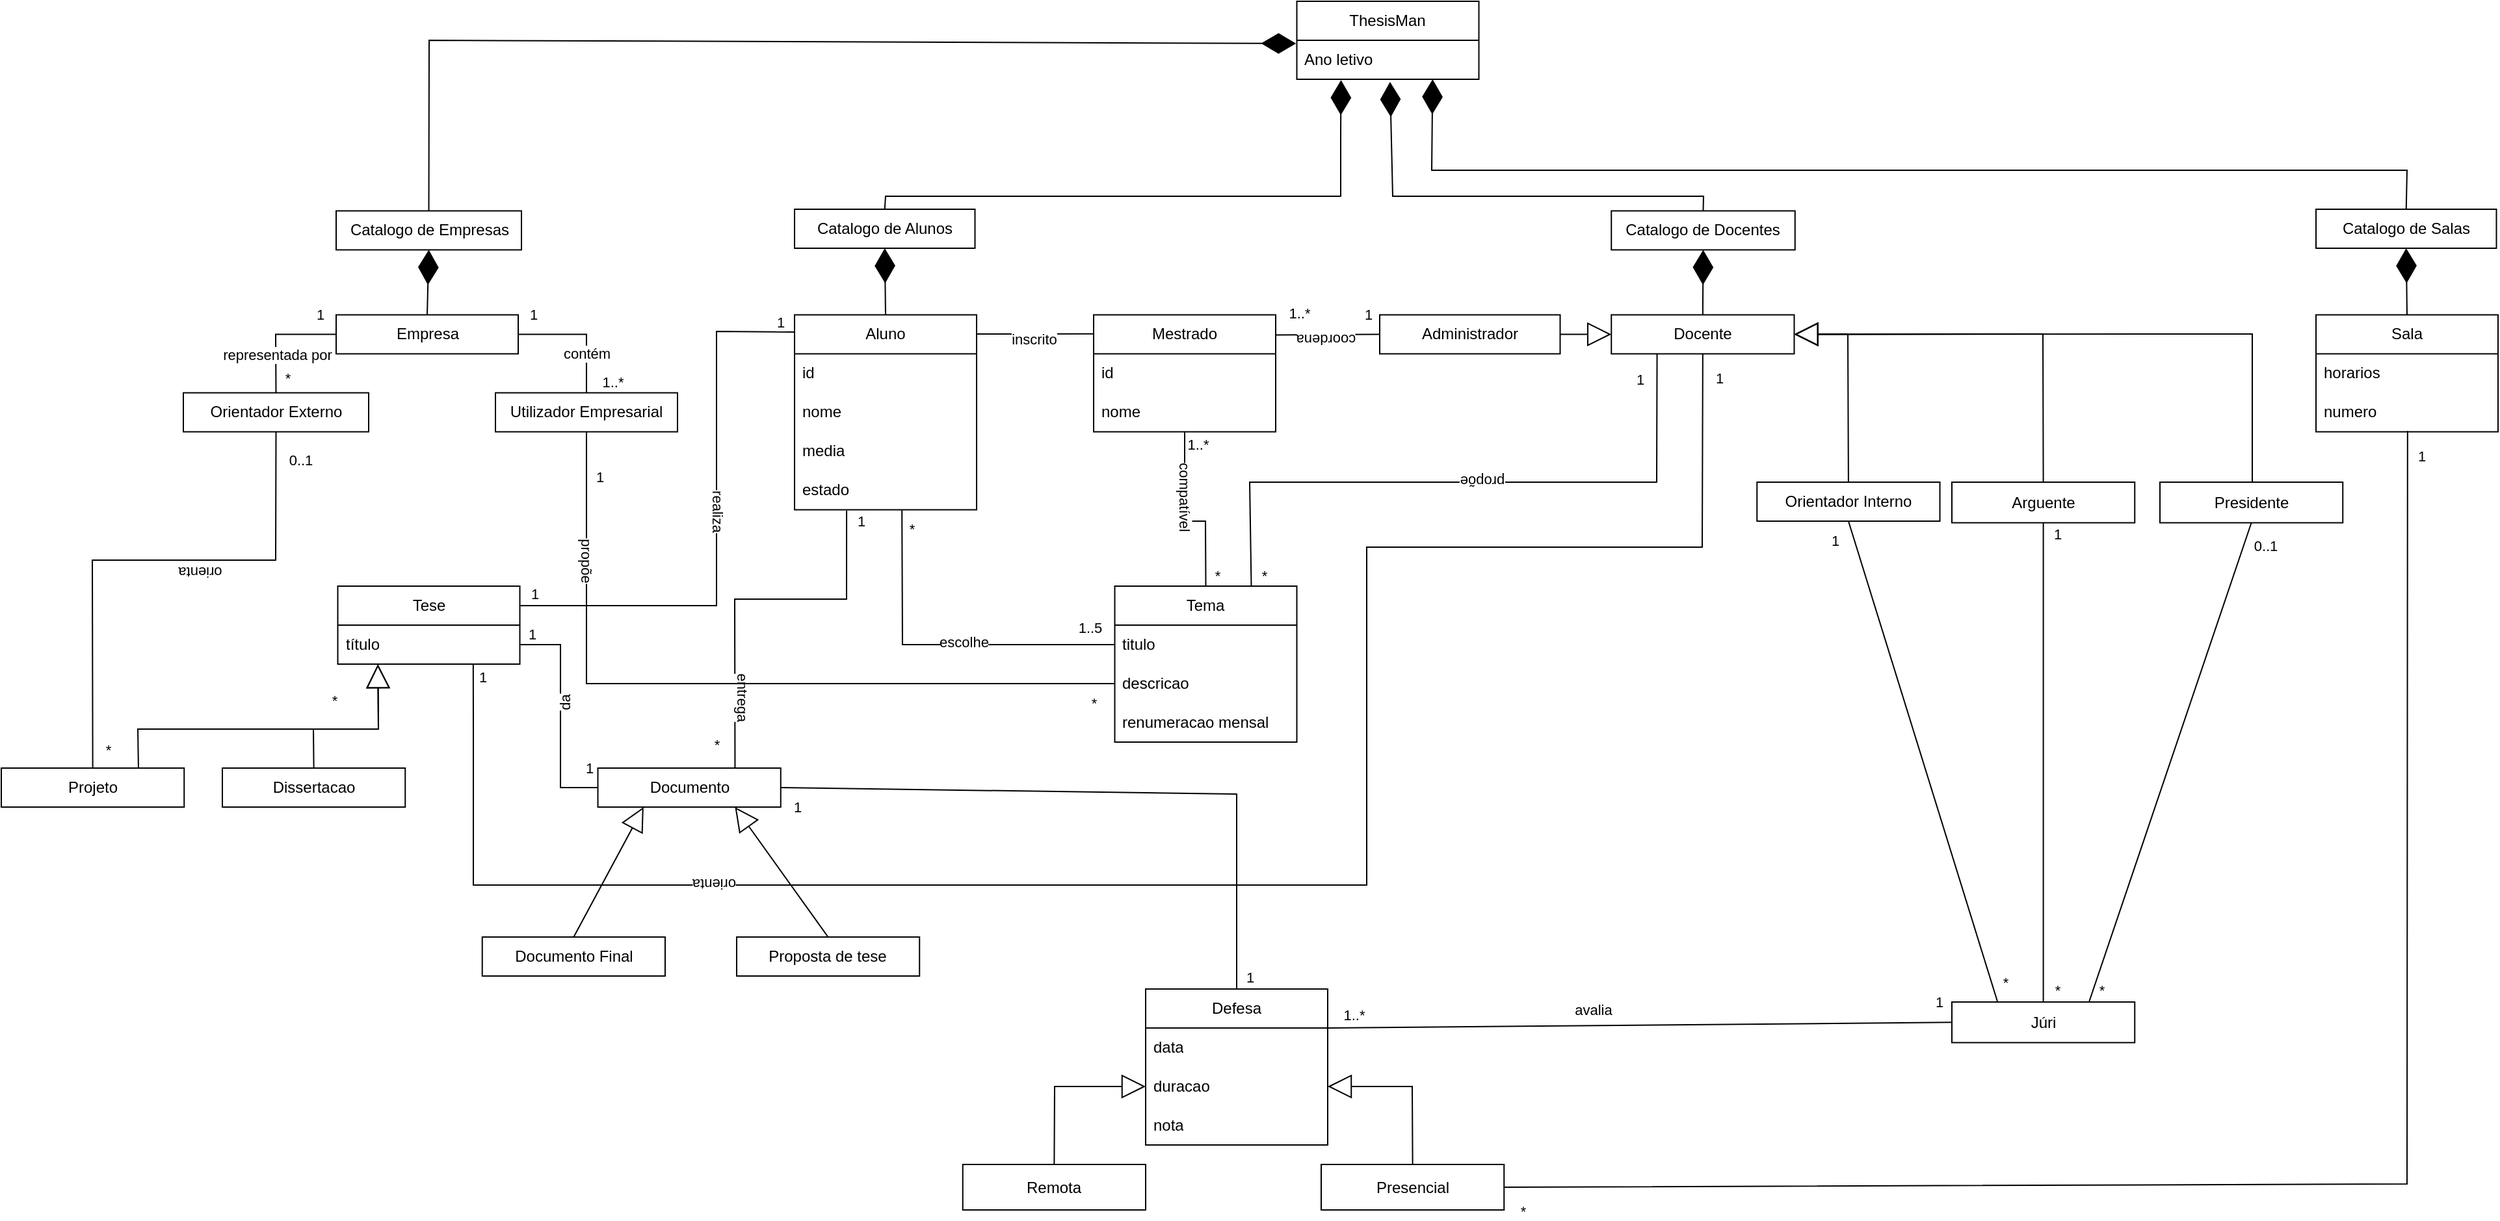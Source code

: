 <mxfile version="24.2.1" type="device">
  <diagram name="Page-1" id="X4RA0sWJOlGw3QUm6S05">
    <mxGraphModel dx="750" dy="1473" grid="1" gridSize="10" guides="1" tooltips="1" connect="1" arrows="1" fold="1" page="1" pageScale="1" pageWidth="850" pageHeight="1100" math="0" shadow="0">
      <root>
        <mxCell id="0" />
        <mxCell id="1" parent="0" />
        <mxCell id="aRIGUOi0fo8cgqzadP1p-1" value="ThesisMan" style="swimlane;fontStyle=0;childLayout=stackLayout;horizontal=1;startSize=30;horizontalStack=0;resizeParent=1;resizeParentMax=0;resizeLast=0;collapsible=1;marginBottom=0;whiteSpace=wrap;html=1;" parent="1" vertex="1">
          <mxGeometry x="1186.25" y="-950" width="140" height="60" as="geometry" />
        </mxCell>
        <mxCell id="aRIGUOi0fo8cgqzadP1p-2" value="Ano letivo" style="text;strokeColor=none;fillColor=none;align=left;verticalAlign=middle;spacingLeft=4;spacingRight=4;overflow=hidden;points=[[0,0.5],[1,0.5]];portConstraint=eastwest;rotatable=0;whiteSpace=wrap;html=1;" parent="aRIGUOi0fo8cgqzadP1p-1" vertex="1">
          <mxGeometry y="30" width="140" height="30" as="geometry" />
        </mxCell>
        <mxCell id="aRIGUOi0fo8cgqzadP1p-5" value="Administrador" style="rounded=0;whiteSpace=wrap;html=1;" parent="1" vertex="1">
          <mxGeometry x="1250" y="-708.75" width="138.75" height="30" as="geometry" />
        </mxCell>
        <mxCell id="aRIGUOi0fo8cgqzadP1p-11" value="Catalogo de Docentes" style="rounded=0;whiteSpace=wrap;html=1;" parent="1" vertex="1">
          <mxGeometry x="1428.13" y="-788.75" width="141.25" height="30" as="geometry" />
        </mxCell>
        <mxCell id="aRIGUOi0fo8cgqzadP1p-12" value="Orientador Interno" style="rounded=0;whiteSpace=wrap;html=1;" parent="1" vertex="1">
          <mxGeometry x="1540.14" y="-580" width="140.62" height="30" as="geometry" />
        </mxCell>
        <mxCell id="aRIGUOi0fo8cgqzadP1p-13" value="Arguente" style="whiteSpace=wrap;html=1;" parent="1" vertex="1">
          <mxGeometry x="1690" y="-580" width="140.62" height="31.25" as="geometry" />
        </mxCell>
        <mxCell id="aRIGUOi0fo8cgqzadP1p-15" value="Catalogo de Empresas" style="whiteSpace=wrap;html=1;" parent="1" vertex="1">
          <mxGeometry x="447.5" y="-788.75" width="142.5" height="30" as="geometry" />
        </mxCell>
        <mxCell id="aRIGUOi0fo8cgqzadP1p-16" value="Docente" style="rounded=0;whiteSpace=wrap;html=1;" parent="1" vertex="1">
          <mxGeometry x="1428.13" y="-708.75" width="140.62" height="30" as="geometry" />
        </mxCell>
        <mxCell id="aRIGUOi0fo8cgqzadP1p-19" value="Empresa" style="whiteSpace=wrap;html=1;" parent="1" vertex="1">
          <mxGeometry x="447.5" y="-708.75" width="140" height="30" as="geometry" />
        </mxCell>
        <mxCell id="aRIGUOi0fo8cgqzadP1p-20" value="Orientador Externo" style="whiteSpace=wrap;html=1;" parent="1" vertex="1">
          <mxGeometry x="330" y="-648.75" width="142.5" height="30" as="geometry" />
        </mxCell>
        <mxCell id="aRIGUOi0fo8cgqzadP1p-21" value="Utilizador Empresarial" style="whiteSpace=wrap;html=1;" parent="1" vertex="1">
          <mxGeometry x="570" y="-648.75" width="140" height="30" as="geometry" />
        </mxCell>
        <mxCell id="aRIGUOi0fo8cgqzadP1p-22" value="Catalogo de Alunos" style="whiteSpace=wrap;html=1;" parent="1" vertex="1">
          <mxGeometry x="800" y="-790" width="138.75" height="30" as="geometry" />
        </mxCell>
        <mxCell id="aRIGUOi0fo8cgqzadP1p-24" value="Aluno" style="swimlane;fontStyle=0;childLayout=stackLayout;horizontal=1;startSize=30;horizontalStack=0;resizeParent=1;resizeParentMax=0;resizeLast=0;collapsible=1;marginBottom=0;whiteSpace=wrap;html=1;" parent="1" vertex="1">
          <mxGeometry x="800" y="-708.75" width="140" height="150" as="geometry" />
        </mxCell>
        <mxCell id="aRIGUOi0fo8cgqzadP1p-25" value="id" style="text;strokeColor=none;fillColor=none;align=left;verticalAlign=middle;spacingLeft=4;spacingRight=4;overflow=hidden;points=[[0,0.5],[1,0.5]];portConstraint=eastwest;rotatable=0;whiteSpace=wrap;html=1;" parent="aRIGUOi0fo8cgqzadP1p-24" vertex="1">
          <mxGeometry y="30" width="140" height="30" as="geometry" />
        </mxCell>
        <mxCell id="aRIGUOi0fo8cgqzadP1p-26" value="nome" style="text;strokeColor=none;fillColor=none;align=left;verticalAlign=middle;spacingLeft=4;spacingRight=4;overflow=hidden;points=[[0,0.5],[1,0.5]];portConstraint=eastwest;rotatable=0;whiteSpace=wrap;html=1;" parent="aRIGUOi0fo8cgqzadP1p-24" vertex="1">
          <mxGeometry y="60" width="140" height="30" as="geometry" />
        </mxCell>
        <mxCell id="aRIGUOi0fo8cgqzadP1p-27" value="media" style="text;strokeColor=none;fillColor=none;align=left;verticalAlign=middle;spacingLeft=4;spacingRight=4;overflow=hidden;points=[[0,0.5],[1,0.5]];portConstraint=eastwest;rotatable=0;whiteSpace=wrap;html=1;" parent="aRIGUOi0fo8cgqzadP1p-24" vertex="1">
          <mxGeometry y="90" width="140" height="30" as="geometry" />
        </mxCell>
        <mxCell id="aRIGUOi0fo8cgqzadP1p-29" value="estado" style="text;strokeColor=none;fillColor=none;align=left;verticalAlign=middle;spacingLeft=4;spacingRight=4;overflow=hidden;points=[[0,0.5],[1,0.5]];portConstraint=eastwest;rotatable=0;whiteSpace=wrap;html=1;" parent="aRIGUOi0fo8cgqzadP1p-24" vertex="1">
          <mxGeometry y="120" width="140" height="30" as="geometry" />
        </mxCell>
        <mxCell id="aRIGUOi0fo8cgqzadP1p-31" value="Tema" style="swimlane;fontStyle=0;childLayout=stackLayout;horizontal=1;startSize=30;horizontalStack=0;resizeParent=1;resizeParentMax=0;resizeLast=0;collapsible=1;marginBottom=0;whiteSpace=wrap;html=1;" parent="1" vertex="1">
          <mxGeometry x="1046.25" y="-500" width="140" height="120" as="geometry">
            <mxRectangle x="1150" y="898" width="70" height="30" as="alternateBounds" />
          </mxGeometry>
        </mxCell>
        <mxCell id="aRIGUOi0fo8cgqzadP1p-32" value="titulo" style="text;strokeColor=none;fillColor=none;align=left;verticalAlign=middle;spacingLeft=4;spacingRight=4;overflow=hidden;points=[[0,0.5],[1,0.5]];portConstraint=eastwest;rotatable=0;whiteSpace=wrap;html=1;" parent="aRIGUOi0fo8cgqzadP1p-31" vertex="1">
          <mxGeometry y="30" width="140" height="30" as="geometry" />
        </mxCell>
        <mxCell id="aRIGUOi0fo8cgqzadP1p-33" value="descricao" style="text;strokeColor=none;fillColor=none;align=left;verticalAlign=middle;spacingLeft=4;spacingRight=4;overflow=hidden;points=[[0,0.5],[1,0.5]];portConstraint=eastwest;rotatable=0;whiteSpace=wrap;html=1;" parent="aRIGUOi0fo8cgqzadP1p-31" vertex="1">
          <mxGeometry y="60" width="140" height="30" as="geometry" />
        </mxCell>
        <mxCell id="aRIGUOi0fo8cgqzadP1p-35" value="renumeracao mensal" style="text;strokeColor=none;fillColor=none;align=left;verticalAlign=middle;spacingLeft=4;spacingRight=4;overflow=hidden;points=[[0,0.5],[1,0.5]];portConstraint=eastwest;rotatable=0;whiteSpace=wrap;html=1;" parent="aRIGUOi0fo8cgqzadP1p-31" vertex="1">
          <mxGeometry y="90" width="140" height="30" as="geometry" />
        </mxCell>
        <mxCell id="aRIGUOi0fo8cgqzadP1p-36" value="Documento" style="html=1;whiteSpace=wrap;" parent="1" vertex="1">
          <mxGeometry x="648.76" y="-360" width="140.62" height="30" as="geometry" />
        </mxCell>
        <mxCell id="aRIGUOi0fo8cgqzadP1p-37" value="Dissertacao" style="html=1;whiteSpace=wrap;" parent="1" vertex="1">
          <mxGeometry x="360" y="-360" width="140.62" height="30" as="geometry" />
        </mxCell>
        <mxCell id="aRIGUOi0fo8cgqzadP1p-38" value="Projeto" style="html=1;whiteSpace=wrap;" parent="1" vertex="1">
          <mxGeometry x="190" y="-360" width="140.62" height="30" as="geometry" />
        </mxCell>
        <mxCell id="aRIGUOi0fo8cgqzadP1p-41" value="" style="endArrow=none;html=1;rounded=0;exitX=0.744;exitY=1.004;exitDx=0;exitDy=0;entryX=0.5;entryY=1;entryDx=0;entryDy=0;exitPerimeter=0;" parent="1" source="B5CHCaaCQlfIXyKQ65vj-2" target="aRIGUOi0fo8cgqzadP1p-16" edge="1">
          <mxGeometry width="50" height="50" relative="1" as="geometry">
            <mxPoint x="420" y="-570" as="sourcePoint" />
            <mxPoint x="470" y="-620" as="targetPoint" />
            <Array as="points">
              <mxPoint x="553" y="-390" />
              <mxPoint x="553" y="-270" />
              <mxPoint x="1240" y="-270" />
              <mxPoint x="1240" y="-530" />
              <mxPoint x="1498" y="-530" />
            </Array>
          </mxGeometry>
        </mxCell>
        <mxCell id="5lh8dayub897Pbzogj64-68" value="1" style="edgeLabel;html=1;align=center;verticalAlign=middle;resizable=0;points=[];" parent="aRIGUOi0fo8cgqzadP1p-41" vertex="1" connectable="0">
          <mxGeometry x="0.956" y="1" relative="1" as="geometry">
            <mxPoint x="13" y="-15" as="offset" />
          </mxGeometry>
        </mxCell>
        <mxCell id="5lh8dayub897Pbzogj64-72" value="*" style="edgeLabel;html=1;align=center;verticalAlign=middle;resizable=0;points=[];rotation=0;" parent="aRIGUOi0fo8cgqzadP1p-41" vertex="1" connectable="0">
          <mxGeometry x="-0.949" relative="1" as="geometry">
            <mxPoint x="-107" y="-11" as="offset" />
          </mxGeometry>
        </mxCell>
        <mxCell id="5lh8dayub897Pbzogj64-73" value="orienta" style="edgeLabel;html=1;align=center;verticalAlign=middle;resizable=0;points=[];rotation=180;" parent="aRIGUOi0fo8cgqzadP1p-41" vertex="1" connectable="0">
          <mxGeometry x="-0.533" relative="1" as="geometry">
            <mxPoint as="offset" />
          </mxGeometry>
        </mxCell>
        <mxCell id="B5CHCaaCQlfIXyKQ65vj-32" value="1" style="edgeLabel;html=1;align=center;verticalAlign=middle;resizable=0;points=[];" parent="aRIGUOi0fo8cgqzadP1p-41" vertex="1" connectable="0">
          <mxGeometry x="-0.965" y="2" relative="1" as="geometry">
            <mxPoint x="5" y="-17" as="offset" />
          </mxGeometry>
        </mxCell>
        <mxCell id="aRIGUOi0fo8cgqzadP1p-50" value="" style="endArrow=block;endSize=16;endFill=0;html=1;rounded=0;exitX=0.5;exitY=0;exitDx=0;exitDy=0;entryX=0.221;entryY=1.003;entryDx=0;entryDy=0;entryPerimeter=0;" parent="1" source="aRIGUOi0fo8cgqzadP1p-37" target="B5CHCaaCQlfIXyKQ65vj-2" edge="1">
          <mxGeometry width="160" relative="1" as="geometry">
            <mxPoint x="779.38" y="-155" as="sourcePoint" />
            <mxPoint x="728.38" y="-290" as="targetPoint" />
            <Array as="points">
              <mxPoint x="430" y="-390" />
              <mxPoint x="480" y="-390" />
            </Array>
          </mxGeometry>
        </mxCell>
        <mxCell id="aRIGUOi0fo8cgqzadP1p-51" value="" style="endArrow=block;endSize=16;endFill=0;html=1;rounded=0;exitX=0.75;exitY=0;exitDx=0;exitDy=0;entryX=0.22;entryY=1.003;entryDx=0;entryDy=0;entryPerimeter=0;" parent="1" source="aRIGUOi0fo8cgqzadP1p-38" target="B5CHCaaCQlfIXyKQ65vj-2" edge="1">
          <mxGeometry width="160" relative="1" as="geometry">
            <mxPoint x="330" y="-370" as="sourcePoint" />
            <mxPoint x="500" y="-420" as="targetPoint" />
            <Array as="points">
              <mxPoint x="295" y="-390" />
              <mxPoint x="480" y="-390" />
            </Array>
          </mxGeometry>
        </mxCell>
        <mxCell id="aRIGUOi0fo8cgqzadP1p-54" value="" style="endArrow=none;html=1;rounded=0;exitX=0.5;exitY=0;exitDx=0;exitDy=0;entryX=0;entryY=0.5;entryDx=0;entryDy=0;" parent="1" source="aRIGUOi0fo8cgqzadP1p-20" target="aRIGUOi0fo8cgqzadP1p-19" edge="1">
          <mxGeometry width="50" height="50" relative="1" as="geometry">
            <mxPoint x="390" y="-658.75" as="sourcePoint" />
            <mxPoint x="440" y="-708.75" as="targetPoint" />
            <Array as="points">
              <mxPoint x="401" y="-693.75" />
            </Array>
          </mxGeometry>
        </mxCell>
        <mxCell id="5lh8dayub897Pbzogj64-80" value="representada por" style="edgeLabel;html=1;align=center;verticalAlign=middle;resizable=0;points=[];" parent="aRIGUOi0fo8cgqzadP1p-54" vertex="1" connectable="0">
          <mxGeometry x="-0.354" y="-1" relative="1" as="geometry">
            <mxPoint as="offset" />
          </mxGeometry>
        </mxCell>
        <mxCell id="5lh8dayub897Pbzogj64-81" value="1" style="edgeLabel;html=1;align=center;verticalAlign=middle;resizable=0;points=[];" parent="aRIGUOi0fo8cgqzadP1p-54" vertex="1" connectable="0">
          <mxGeometry x="0.721" y="2" relative="1" as="geometry">
            <mxPoint y="-14" as="offset" />
          </mxGeometry>
        </mxCell>
        <mxCell id="5lh8dayub897Pbzogj64-82" value="*" style="edgeLabel;html=1;align=center;verticalAlign=middle;resizable=0;points=[];" parent="aRIGUOi0fo8cgqzadP1p-54" vertex="1" connectable="0">
          <mxGeometry x="-0.753" y="-1" relative="1" as="geometry">
            <mxPoint x="8" as="offset" />
          </mxGeometry>
        </mxCell>
        <mxCell id="aRIGUOi0fo8cgqzadP1p-55" value="" style="endArrow=none;html=1;rounded=0;exitX=0.5;exitY=0;exitDx=0;exitDy=0;entryX=1;entryY=0.5;entryDx=0;entryDy=0;" parent="1" source="aRIGUOi0fo8cgqzadP1p-21" target="aRIGUOi0fo8cgqzadP1p-19" edge="1">
          <mxGeometry width="50" height="50" relative="1" as="geometry">
            <mxPoint x="620" y="-668.75" as="sourcePoint" />
            <mxPoint x="670" y="-718.75" as="targetPoint" />
            <Array as="points">
              <mxPoint x="640" y="-693.75" />
            </Array>
          </mxGeometry>
        </mxCell>
        <mxCell id="B5CHCaaCQlfIXyKQ65vj-8" value="contém" style="edgeLabel;html=1;align=center;verticalAlign=middle;resizable=0;points=[];" parent="aRIGUOi0fo8cgqzadP1p-55" vertex="1" connectable="0">
          <mxGeometry x="-0.376" relative="1" as="geometry">
            <mxPoint as="offset" />
          </mxGeometry>
        </mxCell>
        <mxCell id="B5CHCaaCQlfIXyKQ65vj-9" value="1" style="edgeLabel;html=1;align=center;verticalAlign=middle;resizable=0;points=[];" parent="aRIGUOi0fo8cgqzadP1p-55" vertex="1" connectable="0">
          <mxGeometry x="0.769" y="-1" relative="1" as="geometry">
            <mxPoint y="-15" as="offset" />
          </mxGeometry>
        </mxCell>
        <mxCell id="B5CHCaaCQlfIXyKQ65vj-10" value="1..*" style="edgeLabel;html=1;align=center;verticalAlign=middle;resizable=0;points=[];" parent="aRIGUOi0fo8cgqzadP1p-55" vertex="1" connectable="0">
          <mxGeometry x="-0.815" y="-2" relative="1" as="geometry">
            <mxPoint x="18" as="offset" />
          </mxGeometry>
        </mxCell>
        <mxCell id="aRIGUOi0fo8cgqzadP1p-60" value="" style="endArrow=none;html=1;rounded=0;exitX=0.5;exitY=0;exitDx=0;exitDy=0;entryX=0.5;entryY=1;entryDx=0;entryDy=0;" parent="1" source="aRIGUOi0fo8cgqzadP1p-38" target="aRIGUOi0fo8cgqzadP1p-20" edge="1">
          <mxGeometry width="50" height="50" relative="1" as="geometry">
            <mxPoint x="190" y="-400" as="sourcePoint" />
            <mxPoint x="240" y="-450" as="targetPoint" />
            <Array as="points">
              <mxPoint x="260" y="-520" />
              <mxPoint x="401" y="-520" />
            </Array>
          </mxGeometry>
        </mxCell>
        <mxCell id="5lh8dayub897Pbzogj64-77" value="orienta" style="edgeLabel;html=1;align=center;verticalAlign=middle;resizable=0;points=[];rotation=-180;" parent="aRIGUOi0fo8cgqzadP1p-60" vertex="1" connectable="0">
          <mxGeometry x="0.193" y="-1" relative="1" as="geometry">
            <mxPoint x="5" y="9" as="offset" />
          </mxGeometry>
        </mxCell>
        <mxCell id="5lh8dayub897Pbzogj64-78" value="0..1" style="edgeLabel;html=1;align=center;verticalAlign=middle;resizable=0;points=[];" parent="aRIGUOi0fo8cgqzadP1p-60" vertex="1" connectable="0">
          <mxGeometry x="0.873" relative="1" as="geometry">
            <mxPoint x="19" y="-4" as="offset" />
          </mxGeometry>
        </mxCell>
        <mxCell id="5lh8dayub897Pbzogj64-79" value="*" style="edgeLabel;html=1;align=center;verticalAlign=middle;resizable=0;points=[];" parent="aRIGUOi0fo8cgqzadP1p-60" vertex="1" connectable="0">
          <mxGeometry x="-0.909" y="-3" relative="1" as="geometry">
            <mxPoint x="8" y="4" as="offset" />
          </mxGeometry>
        </mxCell>
        <mxCell id="aRIGUOi0fo8cgqzadP1p-62" value="" style="endArrow=none;html=1;rounded=0;exitX=0.75;exitY=0;exitDx=0;exitDy=0;entryX=0.286;entryY=1.021;entryDx=0;entryDy=0;entryPerimeter=0;" parent="1" source="aRIGUOi0fo8cgqzadP1p-36" target="aRIGUOi0fo8cgqzadP1p-29" edge="1">
          <mxGeometry width="50" height="50" relative="1" as="geometry">
            <mxPoint x="550" y="-490" as="sourcePoint" />
            <mxPoint x="600" y="-540" as="targetPoint" />
            <Array as="points">
              <mxPoint x="754" y="-490" />
              <mxPoint x="840" y="-490" />
            </Array>
          </mxGeometry>
        </mxCell>
        <mxCell id="5lh8dayub897Pbzogj64-74" value="entrega" style="edgeLabel;html=1;align=center;verticalAlign=middle;resizable=0;points=[];rotation=90;" parent="aRIGUOi0fo8cgqzadP1p-62" vertex="1" connectable="0">
          <mxGeometry x="-0.247" y="-1" relative="1" as="geometry">
            <mxPoint x="5" y="52" as="offset" />
          </mxGeometry>
        </mxCell>
        <mxCell id="5lh8dayub897Pbzogj64-75" value="1" style="edgeLabel;html=1;align=center;verticalAlign=middle;resizable=0;points=[];" parent="aRIGUOi0fo8cgqzadP1p-62" vertex="1" connectable="0">
          <mxGeometry x="0.943" y="1" relative="1" as="geometry">
            <mxPoint x="12" as="offset" />
          </mxGeometry>
        </mxCell>
        <mxCell id="5lh8dayub897Pbzogj64-76" value="*" style="edgeLabel;html=1;align=center;verticalAlign=middle;resizable=0;points=[];" parent="aRIGUOi0fo8cgqzadP1p-62" vertex="1" connectable="0">
          <mxGeometry x="-0.933" relative="1" as="geometry">
            <mxPoint x="-14" y="-9" as="offset" />
          </mxGeometry>
        </mxCell>
        <mxCell id="wX2YtLCmFYZKP23IaHDT-2" value="" style="endArrow=none;html=1;rounded=0;entryX=0.25;entryY=1;entryDx=0;entryDy=0;exitX=0.75;exitY=0;exitDx=0;exitDy=0;" parent="1" source="aRIGUOi0fo8cgqzadP1p-31" target="aRIGUOi0fo8cgqzadP1p-16" edge="1">
          <mxGeometry width="50" height="50" relative="1" as="geometry">
            <mxPoint x="860" y="-540" as="sourcePoint" />
            <mxPoint x="330" y="-700" as="targetPoint" />
            <Array as="points">
              <mxPoint x="1150" y="-580" />
              <mxPoint x="1463" y="-580" />
            </Array>
          </mxGeometry>
        </mxCell>
        <mxCell id="5lh8dayub897Pbzogj64-69" value="1" style="edgeLabel;html=1;align=center;verticalAlign=middle;resizable=0;points=[];" parent="wX2YtLCmFYZKP23IaHDT-2" vertex="1" connectable="0">
          <mxGeometry x="0.776" y="-3" relative="1" as="geometry">
            <mxPoint x="-16" y="-36" as="offset" />
          </mxGeometry>
        </mxCell>
        <mxCell id="5lh8dayub897Pbzogj64-70" value="*" style="edgeLabel;html=1;align=center;verticalAlign=middle;resizable=0;points=[];" parent="wX2YtLCmFYZKP23IaHDT-2" vertex="1" connectable="0">
          <mxGeometry x="-0.762" y="-2" relative="1" as="geometry">
            <mxPoint x="8" y="50" as="offset" />
          </mxGeometry>
        </mxCell>
        <mxCell id="5lh8dayub897Pbzogj64-71" value="propõe" style="edgeLabel;html=1;align=center;verticalAlign=middle;resizable=0;points=[];rotation=-180;" parent="wX2YtLCmFYZKP23IaHDT-2" vertex="1" connectable="0">
          <mxGeometry x="0.061" y="2" relative="1" as="geometry">
            <mxPoint x="-1" y="2" as="offset" />
          </mxGeometry>
        </mxCell>
        <mxCell id="wX2YtLCmFYZKP23IaHDT-3" value="" style="endArrow=none;html=1;rounded=0;entryX=0;entryY=0.5;entryDx=0;entryDy=0;exitX=0.59;exitY=1.014;exitDx=0;exitDy=0;exitPerimeter=0;" parent="1" source="aRIGUOi0fo8cgqzadP1p-29" target="aRIGUOi0fo8cgqzadP1p-32" edge="1">
          <mxGeometry width="50" height="50" relative="1" as="geometry">
            <mxPoint x="500" y="-370" as="sourcePoint" />
            <mxPoint x="260" y="-420" as="targetPoint" />
            <Array as="points">
              <mxPoint x="883" y="-455" />
            </Array>
          </mxGeometry>
        </mxCell>
        <mxCell id="5lh8dayub897Pbzogj64-92" value="escolhe" style="edgeLabel;html=1;align=center;verticalAlign=middle;resizable=0;points=[];" parent="wX2YtLCmFYZKP23IaHDT-3" vertex="1" connectable="0">
          <mxGeometry x="-0.119" relative="1" as="geometry">
            <mxPoint x="33" y="-2" as="offset" />
          </mxGeometry>
        </mxCell>
        <mxCell id="5lh8dayub897Pbzogj64-93" value="*" style="edgeLabel;html=1;align=center;verticalAlign=middle;resizable=0;points=[];" parent="wX2YtLCmFYZKP23IaHDT-3" vertex="1" connectable="0">
          <mxGeometry x="-0.916" y="1" relative="1" as="geometry">
            <mxPoint x="6" y="3" as="offset" />
          </mxGeometry>
        </mxCell>
        <mxCell id="5lh8dayub897Pbzogj64-94" value="1..5" style="edgeLabel;html=1;align=center;verticalAlign=middle;resizable=0;points=[];" parent="wX2YtLCmFYZKP23IaHDT-3" vertex="1" connectable="0">
          <mxGeometry x="0.841" y="1" relative="1" as="geometry">
            <mxPoint x="2" y="-12" as="offset" />
          </mxGeometry>
        </mxCell>
        <mxCell id="wX2YtLCmFYZKP23IaHDT-4" value="Catalogo de Salas" style="whiteSpace=wrap;html=1;" parent="1" vertex="1">
          <mxGeometry x="1970" y="-790" width="138.75" height="30" as="geometry" />
        </mxCell>
        <mxCell id="wX2YtLCmFYZKP23IaHDT-5" value="Sala" style="swimlane;fontStyle=0;childLayout=stackLayout;horizontal=1;startSize=30;horizontalStack=0;resizeParent=1;resizeParentMax=0;resizeLast=0;collapsible=1;marginBottom=0;whiteSpace=wrap;html=1;" parent="1" vertex="1">
          <mxGeometry x="1970" y="-708.75" width="140" height="90" as="geometry" />
        </mxCell>
        <mxCell id="wX2YtLCmFYZKP23IaHDT-6" value="horarios" style="text;strokeColor=none;fillColor=none;align=left;verticalAlign=middle;spacingLeft=4;spacingRight=4;overflow=hidden;points=[[0,0.5],[1,0.5]];portConstraint=eastwest;rotatable=0;whiteSpace=wrap;html=1;" parent="wX2YtLCmFYZKP23IaHDT-5" vertex="1">
          <mxGeometry y="30" width="140" height="30" as="geometry" />
        </mxCell>
        <mxCell id="wX2YtLCmFYZKP23IaHDT-7" value="numero" style="text;strokeColor=none;fillColor=none;align=left;verticalAlign=middle;spacingLeft=4;spacingRight=4;overflow=hidden;points=[[0,0.5],[1,0.5]];portConstraint=eastwest;rotatable=0;whiteSpace=wrap;html=1;" parent="wX2YtLCmFYZKP23IaHDT-5" vertex="1">
          <mxGeometry y="60" width="140" height="30" as="geometry" />
        </mxCell>
        <mxCell id="5lh8dayub897Pbzogj64-58" value="" style="endArrow=diamondThin;endFill=1;endSize=24;html=1;rounded=0;entryX=0.512;entryY=1.067;entryDx=0;entryDy=0;entryPerimeter=0;exitX=0.5;exitY=0;exitDx=0;exitDy=0;" parent="1" source="aRIGUOi0fo8cgqzadP1p-11" target="aRIGUOi0fo8cgqzadP1p-2" edge="1">
          <mxGeometry width="160" relative="1" as="geometry">
            <mxPoint x="970" y="-830" as="sourcePoint" />
            <mxPoint x="1130" y="-830" as="targetPoint" />
            <Array as="points">
              <mxPoint x="1499" y="-800" />
              <mxPoint x="1260" y="-800" />
            </Array>
          </mxGeometry>
        </mxCell>
        <mxCell id="5lh8dayub897Pbzogj64-60" value="" style="endArrow=diamondThin;endFill=1;endSize=24;html=1;rounded=0;entryX=0.243;entryY=1.022;entryDx=0;entryDy=0;entryPerimeter=0;exitX=0.5;exitY=0;exitDx=0;exitDy=0;" parent="1" source="aRIGUOi0fo8cgqzadP1p-22" target="aRIGUOi0fo8cgqzadP1p-2" edge="1">
          <mxGeometry width="160" relative="1" as="geometry">
            <mxPoint x="1460" y="-800" as="sourcePoint" />
            <mxPoint x="1260" y="-890" as="targetPoint" />
            <Array as="points">
              <mxPoint x="870" y="-800" />
              <mxPoint x="1220" y="-800" />
              <mxPoint x="1220" y="-850" />
            </Array>
          </mxGeometry>
        </mxCell>
        <mxCell id="5lh8dayub897Pbzogj64-61" value="" style="endArrow=diamondThin;endFill=1;endSize=24;html=1;rounded=0;exitX=0.5;exitY=0;exitDx=0;exitDy=0;entryX=0.746;entryY=1;entryDx=0;entryDy=0;entryPerimeter=0;" parent="1" source="wX2YtLCmFYZKP23IaHDT-4" target="aRIGUOi0fo8cgqzadP1p-2" edge="1">
          <mxGeometry width="160" relative="1" as="geometry">
            <mxPoint x="1370" y="-270" as="sourcePoint" />
            <mxPoint x="1530" y="-270" as="targetPoint" />
            <Array as="points">
              <mxPoint x="2040" y="-820" />
              <mxPoint x="1290" y="-820" />
            </Array>
          </mxGeometry>
        </mxCell>
        <mxCell id="5lh8dayub897Pbzogj64-65" value="" style="endArrow=block;endSize=16;endFill=0;html=1;rounded=0;entryX=1;entryY=0.5;entryDx=0;entryDy=0;exitX=0.5;exitY=0;exitDx=0;exitDy=0;" parent="1" source="aRIGUOi0fo8cgqzadP1p-12" target="aRIGUOi0fo8cgqzadP1p-16" edge="1">
          <mxGeometry width="160" relative="1" as="geometry">
            <mxPoint x="979.37" y="-898.75" as="sourcePoint" />
            <mxPoint x="1098.37" y="-938.75" as="targetPoint" />
            <Array as="points">
              <mxPoint x="1610" y="-694" />
            </Array>
          </mxGeometry>
        </mxCell>
        <mxCell id="5lh8dayub897Pbzogj64-66" value="" style="endArrow=block;endSize=16;endFill=0;html=1;rounded=0;exitX=0.5;exitY=0;exitDx=0;exitDy=0;entryX=1;entryY=0.5;entryDx=0;entryDy=0;" parent="1" source="aRIGUOi0fo8cgqzadP1p-13" target="aRIGUOi0fo8cgqzadP1p-16" edge="1">
          <mxGeometry width="160" relative="1" as="geometry">
            <mxPoint x="1608.75" y="-717.5" as="sourcePoint" />
            <mxPoint x="1570" y="-700" as="targetPoint" />
            <Array as="points">
              <mxPoint x="1760" y="-694" />
            </Array>
          </mxGeometry>
        </mxCell>
        <mxCell id="5lh8dayub897Pbzogj64-67" value="" style="endArrow=block;endSize=16;endFill=0;html=1;rounded=0;exitX=1;exitY=0.5;exitDx=0;exitDy=0;entryX=0;entryY=0.5;entryDx=0;entryDy=0;" parent="1" source="aRIGUOi0fo8cgqzadP1p-5" target="aRIGUOi0fo8cgqzadP1p-16" edge="1">
          <mxGeometry width="160" relative="1" as="geometry">
            <mxPoint x="1112.51" y="-918.75" as="sourcePoint" />
            <mxPoint x="1218.75" y="-938.75" as="targetPoint" />
            <Array as="points" />
          </mxGeometry>
        </mxCell>
        <mxCell id="5lh8dayub897Pbzogj64-83" value="" style="endArrow=none;html=1;rounded=0;entryX=0.5;entryY=1;entryDx=0;entryDy=0;exitX=0;exitY=0.5;exitDx=0;exitDy=0;" parent="1" source="aRIGUOi0fo8cgqzadP1p-33" target="aRIGUOi0fo8cgqzadP1p-21" edge="1">
          <mxGeometry width="50" height="50" relative="1" as="geometry">
            <mxPoint x="610" y="-420" as="sourcePoint" />
            <mxPoint x="660" y="-470" as="targetPoint" />
            <Array as="points">
              <mxPoint x="640" y="-425" />
            </Array>
          </mxGeometry>
        </mxCell>
        <mxCell id="5lh8dayub897Pbzogj64-84" value="propõe" style="edgeLabel;html=1;align=center;verticalAlign=middle;resizable=0;points=[];rotation=90;" parent="5lh8dayub897Pbzogj64-83" vertex="1" connectable="0">
          <mxGeometry x="0.501" y="3" relative="1" as="geometry">
            <mxPoint x="3" y="-51" as="offset" />
          </mxGeometry>
        </mxCell>
        <mxCell id="5lh8dayub897Pbzogj64-85" value="1" style="edgeLabel;html=1;align=center;verticalAlign=middle;resizable=0;points=[];" parent="5lh8dayub897Pbzogj64-83" vertex="1" connectable="0">
          <mxGeometry x="0.865" y="-4" relative="1" as="geometry">
            <mxPoint x="6" y="-6" as="offset" />
          </mxGeometry>
        </mxCell>
        <mxCell id="5lh8dayub897Pbzogj64-86" value="*" style="edgeLabel;html=1;align=center;verticalAlign=middle;resizable=0;points=[];" parent="5lh8dayub897Pbzogj64-83" vertex="1" connectable="0">
          <mxGeometry x="-0.834" y="-2" relative="1" as="geometry">
            <mxPoint x="33" y="17" as="offset" />
          </mxGeometry>
        </mxCell>
        <mxCell id="5lh8dayub897Pbzogj64-87" value="" style="endArrow=diamondThin;endFill=1;endSize=24;html=1;rounded=0;exitX=0.5;exitY=0;exitDx=0;exitDy=0;entryX=-0.004;entryY=0.083;entryDx=0;entryDy=0;entryPerimeter=0;" parent="1" source="aRIGUOi0fo8cgqzadP1p-15" target="aRIGUOi0fo8cgqzadP1p-2" edge="1">
          <mxGeometry width="160" relative="1" as="geometry">
            <mxPoint x="570" y="-919" as="sourcePoint" />
            <mxPoint x="1160" y="-980" as="targetPoint" />
            <Array as="points">
              <mxPoint x="519" y="-920" />
            </Array>
          </mxGeometry>
        </mxCell>
        <mxCell id="5lh8dayub897Pbzogj64-88" value="" style="endArrow=diamondThin;endFill=1;endSize=24;html=1;rounded=0;entryX=0.5;entryY=1;entryDx=0;entryDy=0;exitX=0.5;exitY=0;exitDx=0;exitDy=0;" parent="1" source="wX2YtLCmFYZKP23IaHDT-5" target="wX2YtLCmFYZKP23IaHDT-4" edge="1">
          <mxGeometry width="160" relative="1" as="geometry">
            <mxPoint x="1750" y="-410" as="sourcePoint" />
            <mxPoint x="1910" y="-410" as="targetPoint" />
          </mxGeometry>
        </mxCell>
        <mxCell id="5lh8dayub897Pbzogj64-89" value="" style="endArrow=diamondThin;endFill=1;endSize=24;html=1;rounded=0;entryX=0.5;entryY=1;entryDx=0;entryDy=0;exitX=0.5;exitY=0;exitDx=0;exitDy=0;" parent="1" source="aRIGUOi0fo8cgqzadP1p-24" target="aRIGUOi0fo8cgqzadP1p-22" edge="1">
          <mxGeometry width="160" relative="1" as="geometry">
            <mxPoint x="1088.75" y="-720" as="sourcePoint" />
            <mxPoint x="1089.75" y="-770" as="targetPoint" />
          </mxGeometry>
        </mxCell>
        <mxCell id="5lh8dayub897Pbzogj64-90" value="" style="endArrow=diamondThin;endFill=1;endSize=24;html=1;rounded=0;entryX=0.5;entryY=1;entryDx=0;entryDy=0;exitX=0.5;exitY=0;exitDx=0;exitDy=0;" parent="1" source="aRIGUOi0fo8cgqzadP1p-16" target="aRIGUOi0fo8cgqzadP1p-11" edge="1">
          <mxGeometry width="160" relative="1" as="geometry">
            <mxPoint x="1690.31" y="-720" as="sourcePoint" />
            <mxPoint x="1691.31" y="-770" as="targetPoint" />
          </mxGeometry>
        </mxCell>
        <mxCell id="5lh8dayub897Pbzogj64-91" value="" style="endArrow=diamondThin;endFill=1;endSize=24;html=1;rounded=0;exitX=0.5;exitY=0;exitDx=0;exitDy=0;entryX=0.5;entryY=1;entryDx=0;entryDy=0;" parent="1" source="aRIGUOi0fo8cgqzadP1p-19" target="aRIGUOi0fo8cgqzadP1p-15" edge="1">
          <mxGeometry width="160" relative="1" as="geometry">
            <mxPoint x="780" y="-770" as="sourcePoint" />
            <mxPoint x="780" y="-820" as="targetPoint" />
          </mxGeometry>
        </mxCell>
        <mxCell id="B5CHCaaCQlfIXyKQ65vj-1" value="Tese" style="swimlane;fontStyle=0;childLayout=stackLayout;horizontal=1;startSize=30;horizontalStack=0;resizeParent=1;resizeParentMax=0;resizeLast=0;collapsible=1;marginBottom=0;whiteSpace=wrap;html=1;" parent="1" vertex="1">
          <mxGeometry x="448.75" y="-500" width="140" height="60" as="geometry" />
        </mxCell>
        <mxCell id="B5CHCaaCQlfIXyKQ65vj-2" value="título" style="text;strokeColor=none;fillColor=none;align=left;verticalAlign=middle;spacingLeft=4;spacingRight=4;overflow=hidden;points=[[0,0.5],[1,0.5]];portConstraint=eastwest;rotatable=0;whiteSpace=wrap;html=1;" parent="B5CHCaaCQlfIXyKQ65vj-1" vertex="1">
          <mxGeometry y="30" width="140" height="30" as="geometry" />
        </mxCell>
        <mxCell id="B5CHCaaCQlfIXyKQ65vj-5" value="Mestrado" style="swimlane;fontStyle=0;childLayout=stackLayout;horizontal=1;startSize=30;horizontalStack=0;resizeParent=1;resizeParentMax=0;resizeLast=0;collapsible=1;marginBottom=0;whiteSpace=wrap;html=1;" parent="1" vertex="1">
          <mxGeometry x="1030" y="-708.75" width="140" height="90" as="geometry" />
        </mxCell>
        <mxCell id="B5CHCaaCQlfIXyKQ65vj-7" value="id" style="text;strokeColor=none;fillColor=none;align=left;verticalAlign=middle;spacingLeft=4;spacingRight=4;overflow=hidden;points=[[0,0.5],[1,0.5]];portConstraint=eastwest;rotatable=0;whiteSpace=wrap;html=1;" parent="B5CHCaaCQlfIXyKQ65vj-5" vertex="1">
          <mxGeometry y="30" width="140" height="30" as="geometry" />
        </mxCell>
        <mxCell id="B5CHCaaCQlfIXyKQ65vj-6" value="nome" style="text;strokeColor=none;fillColor=none;align=left;verticalAlign=middle;spacingLeft=4;spacingRight=4;overflow=hidden;points=[[0,0.5],[1,0.5]];portConstraint=eastwest;rotatable=0;whiteSpace=wrap;html=1;" parent="B5CHCaaCQlfIXyKQ65vj-5" vertex="1">
          <mxGeometry y="60" width="140" height="30" as="geometry" />
        </mxCell>
        <mxCell id="B5CHCaaCQlfIXyKQ65vj-12" value="" style="endArrow=none;html=1;rounded=0;entryX=0;entryY=0.5;entryDx=0;entryDy=0;exitX=0.999;exitY=0.172;exitDx=0;exitDy=0;exitPerimeter=0;" parent="1" source="B5CHCaaCQlfIXyKQ65vj-5" target="aRIGUOi0fo8cgqzadP1p-5" edge="1">
          <mxGeometry width="50" height="50" relative="1" as="geometry">
            <mxPoint x="1210" y="-620" as="sourcePoint" />
            <mxPoint x="1260" y="-670" as="targetPoint" />
          </mxGeometry>
        </mxCell>
        <mxCell id="B5CHCaaCQlfIXyKQ65vj-13" value="coordena" style="edgeLabel;html=1;align=center;verticalAlign=middle;resizable=0;points=[];rotation=-180;" parent="B5CHCaaCQlfIXyKQ65vj-12" vertex="1" connectable="0">
          <mxGeometry x="-0.021" relative="1" as="geometry">
            <mxPoint x="1" y="4" as="offset" />
          </mxGeometry>
        </mxCell>
        <mxCell id="B5CHCaaCQlfIXyKQ65vj-14" value="1" style="edgeLabel;html=1;align=center;verticalAlign=middle;resizable=0;points=[];" parent="B5CHCaaCQlfIXyKQ65vj-12" vertex="1" connectable="0">
          <mxGeometry x="0.658" y="-1" relative="1" as="geometry">
            <mxPoint x="4" y="-17" as="offset" />
          </mxGeometry>
        </mxCell>
        <mxCell id="B5CHCaaCQlfIXyKQ65vj-15" value="1..*" style="edgeLabel;html=1;align=center;verticalAlign=middle;resizable=0;points=[];" parent="B5CHCaaCQlfIXyKQ65vj-12" vertex="1" connectable="0">
          <mxGeometry x="-0.507" relative="1" as="geometry">
            <mxPoint x="-2" y="-17" as="offset" />
          </mxGeometry>
        </mxCell>
        <mxCell id="B5CHCaaCQlfIXyKQ65vj-16" value="" style="endArrow=none;html=1;rounded=0;exitX=1;exitY=0.098;exitDx=0;exitDy=0;entryX=0;entryY=0.163;entryDx=0;entryDy=0;entryPerimeter=0;exitPerimeter=0;" parent="1" source="aRIGUOi0fo8cgqzadP1p-24" target="B5CHCaaCQlfIXyKQ65vj-5" edge="1">
          <mxGeometry width="50" height="50" relative="1" as="geometry">
            <mxPoint x="1040" y="-540" as="sourcePoint" />
            <mxPoint x="1090" y="-590" as="targetPoint" />
          </mxGeometry>
        </mxCell>
        <mxCell id="B5CHCaaCQlfIXyKQ65vj-17" value="inscrito" style="edgeLabel;html=1;align=center;verticalAlign=middle;resizable=0;points=[];" parent="B5CHCaaCQlfIXyKQ65vj-16" vertex="1" connectable="0">
          <mxGeometry x="-0.207" y="-3" relative="1" as="geometry">
            <mxPoint x="8" y="1" as="offset" />
          </mxGeometry>
        </mxCell>
        <mxCell id="B5CHCaaCQlfIXyKQ65vj-18" value="" style="endArrow=none;html=1;rounded=0;exitX=1;exitY=0.25;exitDx=0;exitDy=0;entryX=0.003;entryY=0.088;entryDx=0;entryDy=0;entryPerimeter=0;" parent="1" source="B5CHCaaCQlfIXyKQ65vj-1" target="aRIGUOi0fo8cgqzadP1p-24" edge="1">
          <mxGeometry width="50" height="50" relative="1" as="geometry">
            <mxPoint x="670" y="-480" as="sourcePoint" />
            <mxPoint x="720" y="-530" as="targetPoint" />
            <Array as="points">
              <mxPoint x="740" y="-485" />
              <mxPoint x="740" y="-696" />
            </Array>
          </mxGeometry>
        </mxCell>
        <mxCell id="B5CHCaaCQlfIXyKQ65vj-19" value="realiza" style="edgeLabel;html=1;align=center;verticalAlign=middle;resizable=0;points=[];rotation=90;" parent="B5CHCaaCQlfIXyKQ65vj-18" vertex="1" connectable="0">
          <mxGeometry x="0.052" y="-1" relative="1" as="geometry">
            <mxPoint y="-2" as="offset" />
          </mxGeometry>
        </mxCell>
        <mxCell id="B5CHCaaCQlfIXyKQ65vj-20" value="1" style="edgeLabel;html=1;align=center;verticalAlign=middle;resizable=0;points=[];" parent="B5CHCaaCQlfIXyKQ65vj-18" vertex="1" connectable="0">
          <mxGeometry x="0.94" y="2" relative="1" as="geometry">
            <mxPoint x="1" y="-6" as="offset" />
          </mxGeometry>
        </mxCell>
        <mxCell id="B5CHCaaCQlfIXyKQ65vj-21" value="1" style="edgeLabel;html=1;align=center;verticalAlign=middle;resizable=0;points=[];" parent="B5CHCaaCQlfIXyKQ65vj-18" vertex="1" connectable="0">
          <mxGeometry x="-0.946" y="4" relative="1" as="geometry">
            <mxPoint x="-1" y="-5" as="offset" />
          </mxGeometry>
        </mxCell>
        <mxCell id="B5CHCaaCQlfIXyKQ65vj-22" value="" style="endArrow=none;html=1;rounded=0;entryX=1;entryY=0.5;entryDx=0;entryDy=0;exitX=0;exitY=0.5;exitDx=0;exitDy=0;" parent="1" source="aRIGUOi0fo8cgqzadP1p-36" target="B5CHCaaCQlfIXyKQ65vj-2" edge="1">
          <mxGeometry width="50" height="50" relative="1" as="geometry">
            <mxPoint x="540" y="-330" as="sourcePoint" />
            <mxPoint x="590" y="-380" as="targetPoint" />
            <Array as="points">
              <mxPoint x="620" y="-345" />
              <mxPoint x="620" y="-455" />
            </Array>
          </mxGeometry>
        </mxCell>
        <mxCell id="B5CHCaaCQlfIXyKQ65vj-23" value="1" style="edgeLabel;html=1;align=center;verticalAlign=middle;resizable=0;points=[];" parent="B5CHCaaCQlfIXyKQ65vj-22" vertex="1" connectable="0">
          <mxGeometry x="0.879" y="-2" relative="1" as="geometry">
            <mxPoint x="-2" y="-6" as="offset" />
          </mxGeometry>
        </mxCell>
        <mxCell id="B5CHCaaCQlfIXyKQ65vj-25" value="1" style="edgeLabel;html=1;align=center;verticalAlign=middle;resizable=0;points=[];" parent="B5CHCaaCQlfIXyKQ65vj-22" vertex="1" connectable="0">
          <mxGeometry x="-0.913" y="-1" relative="1" as="geometry">
            <mxPoint y="-14" as="offset" />
          </mxGeometry>
        </mxCell>
        <mxCell id="B5CHCaaCQlfIXyKQ65vj-27" value="da" style="edgeLabel;html=1;align=center;verticalAlign=middle;resizable=0;points=[];rotation=-90;" parent="B5CHCaaCQlfIXyKQ65vj-22" vertex="1" connectable="0">
          <mxGeometry x="0.164" y="-3" relative="1" as="geometry">
            <mxPoint y="5" as="offset" />
          </mxGeometry>
        </mxCell>
        <mxCell id="B5CHCaaCQlfIXyKQ65vj-28" value="" style="endArrow=none;html=1;rounded=0;entryX=0.5;entryY=0;entryDx=0;entryDy=0;" parent="1" source="B5CHCaaCQlfIXyKQ65vj-6" target="aRIGUOi0fo8cgqzadP1p-31" edge="1">
          <mxGeometry width="50" height="50" relative="1" as="geometry">
            <mxPoint x="1070" y="-530" as="sourcePoint" />
            <mxPoint x="1120" y="-580" as="targetPoint" />
            <Array as="points">
              <mxPoint x="1100" y="-550" />
              <mxPoint x="1116" y="-550" />
            </Array>
          </mxGeometry>
        </mxCell>
        <mxCell id="B5CHCaaCQlfIXyKQ65vj-29" value="compatível" style="edgeLabel;html=1;align=center;verticalAlign=middle;resizable=0;points=[];rotation=90;" parent="B5CHCaaCQlfIXyKQ65vj-28" vertex="1" connectable="0">
          <mxGeometry x="-0.265" y="2" relative="1" as="geometry">
            <mxPoint x="-2" as="offset" />
          </mxGeometry>
        </mxCell>
        <mxCell id="B5CHCaaCQlfIXyKQ65vj-30" value="1..*" style="edgeLabel;html=1;align=center;verticalAlign=middle;resizable=0;points=[];" parent="B5CHCaaCQlfIXyKQ65vj-28" vertex="1" connectable="0">
          <mxGeometry x="-0.867" relative="1" as="geometry">
            <mxPoint x="10" as="offset" />
          </mxGeometry>
        </mxCell>
        <mxCell id="B5CHCaaCQlfIXyKQ65vj-31" value="*" style="edgeLabel;html=1;align=center;verticalAlign=middle;resizable=0;points=[];" parent="B5CHCaaCQlfIXyKQ65vj-28" vertex="1" connectable="0">
          <mxGeometry x="0.674" y="1" relative="1" as="geometry">
            <mxPoint x="8" y="14" as="offset" />
          </mxGeometry>
        </mxCell>
        <mxCell id="L7b5VqHsOrfcgNBRVL_A-9" value="" style="endArrow=block;endSize=16;endFill=0;html=1;rounded=0;entryX=0;entryY=0.5;entryDx=0;entryDy=0;exitX=0.5;exitY=0;exitDx=0;exitDy=0;" parent="1" source="L7b5VqHsOrfcgNBRVL_A-56" target="L7b5VqHsOrfcgNBRVL_A-19" edge="1">
          <mxGeometry width="160" relative="1" as="geometry">
            <mxPoint x="1000" y="-60" as="sourcePoint" />
            <mxPoint x="1060" y="-105" as="targetPoint" />
            <Array as="points">
              <mxPoint x="1000" y="-115" />
            </Array>
          </mxGeometry>
        </mxCell>
        <mxCell id="L7b5VqHsOrfcgNBRVL_A-11" value="" style="endArrow=block;endSize=16;endFill=0;html=1;rounded=0;exitX=0.5;exitY=0;exitDx=0;exitDy=0;entryX=1;entryY=0.5;entryDx=0;entryDy=0;" parent="1" source="L7b5VqHsOrfcgNBRVL_A-57" target="L7b5VqHsOrfcgNBRVL_A-19" edge="1">
          <mxGeometry width="160" relative="1" as="geometry">
            <mxPoint x="1280" y="-55" as="sourcePoint" />
            <mxPoint x="1210" y="-140" as="targetPoint" />
            <Array as="points">
              <mxPoint x="1275" y="-115" />
            </Array>
          </mxGeometry>
        </mxCell>
        <mxCell id="L7b5VqHsOrfcgNBRVL_A-17" value="Defesa" style="swimlane;fontStyle=0;childLayout=stackLayout;horizontal=1;startSize=30;horizontalStack=0;resizeParent=1;resizeParentMax=0;resizeLast=0;collapsible=1;marginBottom=0;whiteSpace=wrap;html=1;" parent="1" vertex="1">
          <mxGeometry x="1070" y="-190" width="140" height="120" as="geometry" />
        </mxCell>
        <mxCell id="L7b5VqHsOrfcgNBRVL_A-18" value="data" style="text;strokeColor=none;fillColor=none;align=left;verticalAlign=middle;spacingLeft=4;spacingRight=4;overflow=hidden;points=[[0,0.5],[1,0.5]];portConstraint=eastwest;rotatable=0;whiteSpace=wrap;html=1;" parent="L7b5VqHsOrfcgNBRVL_A-17" vertex="1">
          <mxGeometry y="30" width="140" height="30" as="geometry" />
        </mxCell>
        <mxCell id="L7b5VqHsOrfcgNBRVL_A-19" value="duracao" style="text;strokeColor=none;fillColor=none;align=left;verticalAlign=middle;spacingLeft=4;spacingRight=4;overflow=hidden;points=[[0,0.5],[1,0.5]];portConstraint=eastwest;rotatable=0;whiteSpace=wrap;html=1;" parent="L7b5VqHsOrfcgNBRVL_A-17" vertex="1">
          <mxGeometry y="60" width="140" height="30" as="geometry" />
        </mxCell>
        <mxCell id="L7b5VqHsOrfcgNBRVL_A-20" value="nota" style="text;strokeColor=none;fillColor=none;align=left;verticalAlign=middle;spacingLeft=4;spacingRight=4;overflow=hidden;points=[[0,0.5],[1,0.5]];portConstraint=eastwest;rotatable=0;whiteSpace=wrap;html=1;" parent="L7b5VqHsOrfcgNBRVL_A-17" vertex="1">
          <mxGeometry y="90" width="140" height="30" as="geometry" />
        </mxCell>
        <mxCell id="L7b5VqHsOrfcgNBRVL_A-49" value="Documento Final" style="html=1;whiteSpace=wrap;" parent="1" vertex="1">
          <mxGeometry x="559.86" y="-230" width="140.62" height="30" as="geometry" />
        </mxCell>
        <mxCell id="L7b5VqHsOrfcgNBRVL_A-51" value="Proposta de tese" style="html=1;whiteSpace=wrap;" parent="1" vertex="1">
          <mxGeometry x="755.49" y="-230" width="140.62" height="30" as="geometry" />
        </mxCell>
        <mxCell id="L7b5VqHsOrfcgNBRVL_A-52" value="" style="endArrow=block;endSize=16;endFill=0;html=1;rounded=0;exitX=0.5;exitY=0;exitDx=0;exitDy=0;entryX=0.25;entryY=1;entryDx=0;entryDy=0;" parent="1" source="L7b5VqHsOrfcgNBRVL_A-49" target="aRIGUOi0fo8cgqzadP1p-36" edge="1">
          <mxGeometry x="-0.002" width="160" relative="1" as="geometry">
            <mxPoint x="740" y="-280" as="sourcePoint" />
            <mxPoint x="900" y="-280" as="targetPoint" />
            <mxPoint as="offset" />
          </mxGeometry>
        </mxCell>
        <mxCell id="L7b5VqHsOrfcgNBRVL_A-53" value="" style="endArrow=block;endSize=16;endFill=0;html=1;rounded=0;exitX=0.5;exitY=0;exitDx=0;exitDy=0;entryX=0.75;entryY=1;entryDx=0;entryDy=0;" parent="1" source="L7b5VqHsOrfcgNBRVL_A-51" target="aRIGUOi0fo8cgqzadP1p-36" edge="1">
          <mxGeometry x="0.001" width="160" relative="1" as="geometry">
            <mxPoint x="640" y="-220" as="sourcePoint" />
            <mxPoint x="720" y="-300" as="targetPoint" />
            <mxPoint as="offset" />
          </mxGeometry>
        </mxCell>
        <mxCell id="L7b5VqHsOrfcgNBRVL_A-54" value="" style="endArrow=none;html=1;rounded=0;entryX=0.5;entryY=0;entryDx=0;entryDy=0;exitX=1;exitY=0.5;exitDx=0;exitDy=0;" parent="1" source="aRIGUOi0fo8cgqzadP1p-36" target="L7b5VqHsOrfcgNBRVL_A-17" edge="1">
          <mxGeometry width="50" height="50" relative="1" as="geometry">
            <mxPoint x="1050" y="-200" as="sourcePoint" />
            <mxPoint x="1100" y="-250" as="targetPoint" />
            <Array as="points">
              <mxPoint x="1140" y="-340" />
            </Array>
          </mxGeometry>
        </mxCell>
        <mxCell id="L7b5VqHsOrfcgNBRVL_A-77" value="1" style="edgeLabel;html=1;align=center;verticalAlign=middle;resizable=0;points=[];" parent="L7b5VqHsOrfcgNBRVL_A-54" vertex="1" connectable="0">
          <mxGeometry x="0.886" y="-1" relative="1" as="geometry">
            <mxPoint x="11" y="19" as="offset" />
          </mxGeometry>
        </mxCell>
        <mxCell id="L7b5VqHsOrfcgNBRVL_A-78" value="1" style="edgeLabel;html=1;align=center;verticalAlign=middle;resizable=0;points=[];" parent="L7b5VqHsOrfcgNBRVL_A-54" vertex="1" connectable="0">
          <mxGeometry x="-0.953" y="3" relative="1" as="geometry">
            <mxPoint y="18" as="offset" />
          </mxGeometry>
        </mxCell>
        <mxCell id="L7b5VqHsOrfcgNBRVL_A-55" value="" style="endArrow=none;html=1;rounded=0;entryX=0.503;entryY=0.98;entryDx=0;entryDy=0;entryPerimeter=0;exitX=1;exitY=0.5;exitDx=0;exitDy=0;" parent="1" source="L7b5VqHsOrfcgNBRVL_A-57" target="wX2YtLCmFYZKP23IaHDT-7" edge="1">
          <mxGeometry width="50" height="50" relative="1" as="geometry">
            <mxPoint x="1330" y="-37.5" as="sourcePoint" />
            <mxPoint x="1290" y="-430" as="targetPoint" />
            <Array as="points">
              <mxPoint x="2040" y="-40" />
            </Array>
          </mxGeometry>
        </mxCell>
        <mxCell id="L7b5VqHsOrfcgNBRVL_A-75" value="*" style="edgeLabel;html=1;align=center;verticalAlign=middle;resizable=0;points=[];" parent="L7b5VqHsOrfcgNBRVL_A-55" vertex="1" connectable="0">
          <mxGeometry x="-0.961" y="1" relative="1" as="geometry">
            <mxPoint x="-11" y="19" as="offset" />
          </mxGeometry>
        </mxCell>
        <mxCell id="L7b5VqHsOrfcgNBRVL_A-76" value="1" style="edgeLabel;html=1;align=center;verticalAlign=middle;resizable=0;points=[];" parent="L7b5VqHsOrfcgNBRVL_A-55" vertex="1" connectable="0">
          <mxGeometry x="0.961" y="1" relative="1" as="geometry">
            <mxPoint x="11" y="-6" as="offset" />
          </mxGeometry>
        </mxCell>
        <mxCell id="L7b5VqHsOrfcgNBRVL_A-56" value="Remota" style="html=1;whiteSpace=wrap;" parent="1" vertex="1">
          <mxGeometry x="929.38" y="-55" width="140.62" height="35" as="geometry" />
        </mxCell>
        <mxCell id="L7b5VqHsOrfcgNBRVL_A-57" value="Presencial" style="html=1;whiteSpace=wrap;" parent="1" vertex="1">
          <mxGeometry x="1205" y="-55" width="140.62" height="35" as="geometry" />
        </mxCell>
        <mxCell id="L7b5VqHsOrfcgNBRVL_A-58" value="" style="endArrow=none;html=1;rounded=0;entryX=0.5;entryY=1;entryDx=0;entryDy=0;exitX=0.25;exitY=0;exitDx=0;exitDy=0;" parent="1" source="L7b5VqHsOrfcgNBRVL_A-59" target="aRIGUOi0fo8cgqzadP1p-12" edge="1">
          <mxGeometry width="50" height="50" relative="1" as="geometry">
            <mxPoint x="1655" y="-190" as="sourcePoint" />
            <mxPoint x="1670" y="-470" as="targetPoint" />
          </mxGeometry>
        </mxCell>
        <mxCell id="L7b5VqHsOrfcgNBRVL_A-69" value="*" style="edgeLabel;html=1;align=center;verticalAlign=middle;resizable=0;points=[];" parent="L7b5VqHsOrfcgNBRVL_A-58" vertex="1" connectable="0">
          <mxGeometry x="-0.916" y="2" relative="1" as="geometry">
            <mxPoint x="12" as="offset" />
          </mxGeometry>
        </mxCell>
        <mxCell id="L7b5VqHsOrfcgNBRVL_A-71" value="1" style="edgeLabel;html=1;align=center;verticalAlign=middle;resizable=0;points=[];" parent="L7b5VqHsOrfcgNBRVL_A-58" vertex="1" connectable="0">
          <mxGeometry x="0.918" y="-1" relative="1" as="geometry">
            <mxPoint x="-16" as="offset" />
          </mxGeometry>
        </mxCell>
        <mxCell id="L7b5VqHsOrfcgNBRVL_A-59" value="Júri" style="whiteSpace=wrap;html=1;" parent="1" vertex="1">
          <mxGeometry x="1690" y="-180" width="140.62" height="31.25" as="geometry" />
        </mxCell>
        <mxCell id="L7b5VqHsOrfcgNBRVL_A-60" value="" style="endArrow=none;html=1;rounded=0;exitX=1;exitY=0.25;exitDx=0;exitDy=0;entryX=0;entryY=0.5;entryDx=0;entryDy=0;" parent="1" source="L7b5VqHsOrfcgNBRVL_A-17" target="L7b5VqHsOrfcgNBRVL_A-59" edge="1">
          <mxGeometry width="50" height="50" relative="1" as="geometry">
            <mxPoint x="1510" y="-150" as="sourcePoint" />
            <mxPoint x="1560" y="-200" as="targetPoint" />
          </mxGeometry>
        </mxCell>
        <mxCell id="L7b5VqHsOrfcgNBRVL_A-72" value="avalia" style="edgeLabel;html=1;align=center;verticalAlign=middle;resizable=0;points=[];" parent="L7b5VqHsOrfcgNBRVL_A-60" vertex="1" connectable="0">
          <mxGeometry x="-0.153" y="-1" relative="1" as="geometry">
            <mxPoint y="-13" as="offset" />
          </mxGeometry>
        </mxCell>
        <mxCell id="L7b5VqHsOrfcgNBRVL_A-73" value="1..*" style="edgeLabel;html=1;align=center;verticalAlign=middle;resizable=0;points=[];" parent="L7b5VqHsOrfcgNBRVL_A-60" vertex="1" connectable="0">
          <mxGeometry x="-0.852" y="1" relative="1" as="geometry">
            <mxPoint x="-16" y="-9" as="offset" />
          </mxGeometry>
        </mxCell>
        <mxCell id="L7b5VqHsOrfcgNBRVL_A-74" value="1" style="edgeLabel;html=1;align=center;verticalAlign=middle;resizable=0;points=[];" parent="L7b5VqHsOrfcgNBRVL_A-60" vertex="1" connectable="0">
          <mxGeometry x="0.761" y="-1" relative="1" as="geometry">
            <mxPoint x="47" y="-17" as="offset" />
          </mxGeometry>
        </mxCell>
        <mxCell id="L7b5VqHsOrfcgNBRVL_A-61" value="Presidente" style="whiteSpace=wrap;html=1;" parent="1" vertex="1">
          <mxGeometry x="1850" y="-580" width="140.62" height="31.25" as="geometry" />
        </mxCell>
        <mxCell id="L7b5VqHsOrfcgNBRVL_A-62" value="" style="endArrow=none;html=1;rounded=0;entryX=0.5;entryY=1;entryDx=0;entryDy=0;exitX=0.5;exitY=0;exitDx=0;exitDy=0;" parent="1" source="L7b5VqHsOrfcgNBRVL_A-59" target="aRIGUOi0fo8cgqzadP1p-13" edge="1">
          <mxGeometry width="50" height="50" relative="1" as="geometry">
            <mxPoint x="1580" y="-430" as="sourcePoint" />
            <mxPoint x="1630" y="-480" as="targetPoint" />
          </mxGeometry>
        </mxCell>
        <mxCell id="L7b5VqHsOrfcgNBRVL_A-67" value="&lt;span style=&quot;color: rgba(0, 0, 0, 0); font-family: monospace; font-size: 0px; text-align: start; background-color: rgb(251, 251, 251);&quot;&gt;%3CmxGraphModel%3E%3Croot%3E%3CmxCell%20id%3D%220%22%2F%3E%3CmxCell%20id%3D%221%22%20parent%3D%220%22%2F%3E%3CmxCell%20id%3D%222%22%20value%3D%22*%22%20style%3D%22edgeLabel%3Bhtml%3D1%3Balign%3Dcenter%3BverticalAlign%3Dmiddle%3Bresizable%3D0%3Bpoints%3D%5B%5D%3B%22%20vertex%3D%221%22%20connectable%3D%220%22%20parent%3D%221%22%3E%3CmxGeometry%20x%3D%221805.137%22%20y%3D%22-179.954%22%20as%3D%22geometry%22%2F%3E%3C%2FmxCell%3E%3C%2Froot%3E%3C%2FmxGraphModel%3E&lt;/span&gt;" style="edgeLabel;html=1;align=center;verticalAlign=middle;resizable=0;points=[];" parent="L7b5VqHsOrfcgNBRVL_A-62" vertex="1" connectable="0">
          <mxGeometry x="-0.904" y="3" relative="1" as="geometry">
            <mxPoint as="offset" />
          </mxGeometry>
        </mxCell>
        <mxCell id="L7b5VqHsOrfcgNBRVL_A-68" value="*" style="edgeLabel;html=1;align=center;verticalAlign=middle;resizable=0;points=[];" parent="L7b5VqHsOrfcgNBRVL_A-62" vertex="1" connectable="0">
          <mxGeometry x="-0.911" relative="1" as="geometry">
            <mxPoint x="10" y="7" as="offset" />
          </mxGeometry>
        </mxCell>
        <mxCell id="L7b5VqHsOrfcgNBRVL_A-70" value="1" style="edgeLabel;html=1;align=center;verticalAlign=middle;resizable=0;points=[];" parent="L7b5VqHsOrfcgNBRVL_A-62" vertex="1" connectable="0">
          <mxGeometry x="0.847" relative="1" as="geometry">
            <mxPoint x="10" y="-20" as="offset" />
          </mxGeometry>
        </mxCell>
        <mxCell id="L7b5VqHsOrfcgNBRVL_A-63" value="" style="endArrow=none;html=1;rounded=0;entryX=0.5;entryY=1;entryDx=0;entryDy=0;exitX=0.75;exitY=0;exitDx=0;exitDy=0;" parent="1" source="L7b5VqHsOrfcgNBRVL_A-59" target="L7b5VqHsOrfcgNBRVL_A-61" edge="1">
          <mxGeometry width="50" height="50" relative="1" as="geometry">
            <mxPoint x="1580" y="-430" as="sourcePoint" />
            <mxPoint x="1630" y="-480" as="targetPoint" />
          </mxGeometry>
        </mxCell>
        <mxCell id="L7b5VqHsOrfcgNBRVL_A-65" value="0..1" style="edgeLabel;html=1;align=center;verticalAlign=middle;resizable=0;points=[];" parent="L7b5VqHsOrfcgNBRVL_A-63" vertex="1" connectable="0">
          <mxGeometry x="0.903" relative="1" as="geometry">
            <mxPoint x="16" as="offset" />
          </mxGeometry>
        </mxCell>
        <mxCell id="L7b5VqHsOrfcgNBRVL_A-66" value="*" style="edgeLabel;html=1;align=center;verticalAlign=middle;resizable=0;points=[];" parent="L7b5VqHsOrfcgNBRVL_A-63" vertex="1" connectable="0">
          <mxGeometry x="-0.877" y="-2" relative="1" as="geometry">
            <mxPoint y="13" as="offset" />
          </mxGeometry>
        </mxCell>
        <mxCell id="L7b5VqHsOrfcgNBRVL_A-64" value="" style="endArrow=block;endSize=16;endFill=0;html=1;rounded=0;entryX=1;entryY=0.5;entryDx=0;entryDy=0;exitX=0.5;exitY=0;exitDx=0;exitDy=0;" parent="1" target="aRIGUOi0fo8cgqzadP1p-16" edge="1">
          <mxGeometry width="160" relative="1" as="geometry">
            <mxPoint x="1921" y="-580" as="sourcePoint" />
            <mxPoint x="1880" y="-694" as="targetPoint" />
            <Array as="points">
              <mxPoint x="1921" y="-694" />
            </Array>
          </mxGeometry>
        </mxCell>
      </root>
    </mxGraphModel>
  </diagram>
</mxfile>
